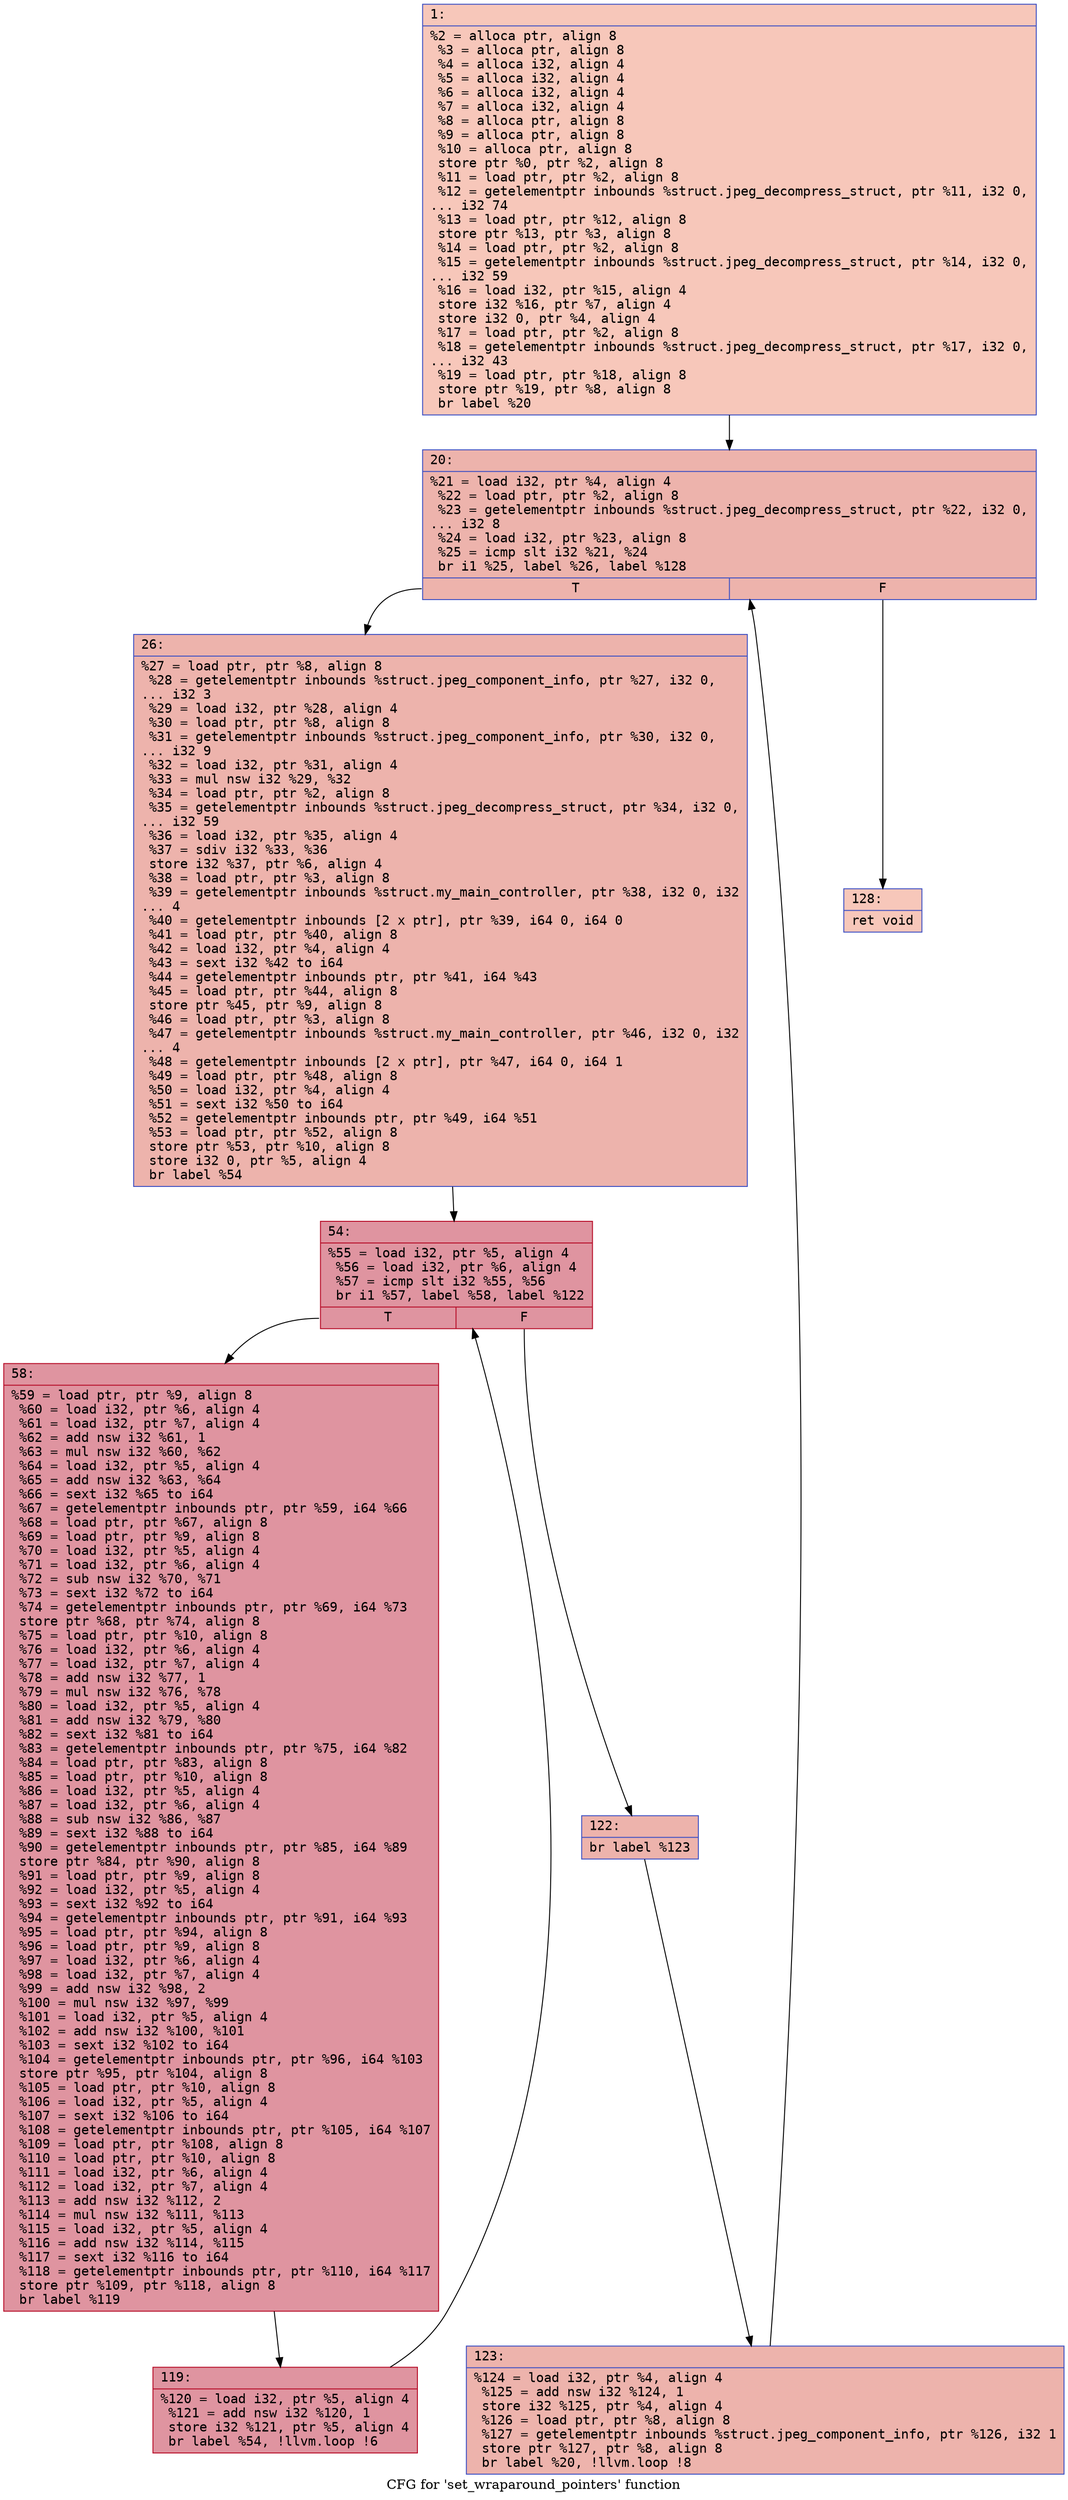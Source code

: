 digraph "CFG for 'set_wraparound_pointers' function" {
	label="CFG for 'set_wraparound_pointers' function";

	Node0x60000199bbb0 [shape=record,color="#3d50c3ff", style=filled, fillcolor="#ec7f6370" fontname="Courier",label="{1:\l|  %2 = alloca ptr, align 8\l  %3 = alloca ptr, align 8\l  %4 = alloca i32, align 4\l  %5 = alloca i32, align 4\l  %6 = alloca i32, align 4\l  %7 = alloca i32, align 4\l  %8 = alloca ptr, align 8\l  %9 = alloca ptr, align 8\l  %10 = alloca ptr, align 8\l  store ptr %0, ptr %2, align 8\l  %11 = load ptr, ptr %2, align 8\l  %12 = getelementptr inbounds %struct.jpeg_decompress_struct, ptr %11, i32 0,\l... i32 74\l  %13 = load ptr, ptr %12, align 8\l  store ptr %13, ptr %3, align 8\l  %14 = load ptr, ptr %2, align 8\l  %15 = getelementptr inbounds %struct.jpeg_decompress_struct, ptr %14, i32 0,\l... i32 59\l  %16 = load i32, ptr %15, align 4\l  store i32 %16, ptr %7, align 4\l  store i32 0, ptr %4, align 4\l  %17 = load ptr, ptr %2, align 8\l  %18 = getelementptr inbounds %struct.jpeg_decompress_struct, ptr %17, i32 0,\l... i32 43\l  %19 = load ptr, ptr %18, align 8\l  store ptr %19, ptr %8, align 8\l  br label %20\l}"];
	Node0x60000199bbb0 -> Node0x60000199bc00[tooltip="1 -> 20\nProbability 100.00%" ];
	Node0x60000199bc00 [shape=record,color="#3d50c3ff", style=filled, fillcolor="#d6524470" fontname="Courier",label="{20:\l|  %21 = load i32, ptr %4, align 4\l  %22 = load ptr, ptr %2, align 8\l  %23 = getelementptr inbounds %struct.jpeg_decompress_struct, ptr %22, i32 0,\l... i32 8\l  %24 = load i32, ptr %23, align 8\l  %25 = icmp slt i32 %21, %24\l  br i1 %25, label %26, label %128\l|{<s0>T|<s1>F}}"];
	Node0x60000199bc00:s0 -> Node0x60000199bc50[tooltip="20 -> 26\nProbability 96.88%" ];
	Node0x60000199bc00:s1 -> Node0x60000199be30[tooltip="20 -> 128\nProbability 3.12%" ];
	Node0x60000199bc50 [shape=record,color="#3d50c3ff", style=filled, fillcolor="#d6524470" fontname="Courier",label="{26:\l|  %27 = load ptr, ptr %8, align 8\l  %28 = getelementptr inbounds %struct.jpeg_component_info, ptr %27, i32 0,\l... i32 3\l  %29 = load i32, ptr %28, align 4\l  %30 = load ptr, ptr %8, align 8\l  %31 = getelementptr inbounds %struct.jpeg_component_info, ptr %30, i32 0,\l... i32 9\l  %32 = load i32, ptr %31, align 4\l  %33 = mul nsw i32 %29, %32\l  %34 = load ptr, ptr %2, align 8\l  %35 = getelementptr inbounds %struct.jpeg_decompress_struct, ptr %34, i32 0,\l... i32 59\l  %36 = load i32, ptr %35, align 4\l  %37 = sdiv i32 %33, %36\l  store i32 %37, ptr %6, align 4\l  %38 = load ptr, ptr %3, align 8\l  %39 = getelementptr inbounds %struct.my_main_controller, ptr %38, i32 0, i32\l... 4\l  %40 = getelementptr inbounds [2 x ptr], ptr %39, i64 0, i64 0\l  %41 = load ptr, ptr %40, align 8\l  %42 = load i32, ptr %4, align 4\l  %43 = sext i32 %42 to i64\l  %44 = getelementptr inbounds ptr, ptr %41, i64 %43\l  %45 = load ptr, ptr %44, align 8\l  store ptr %45, ptr %9, align 8\l  %46 = load ptr, ptr %3, align 8\l  %47 = getelementptr inbounds %struct.my_main_controller, ptr %46, i32 0, i32\l... 4\l  %48 = getelementptr inbounds [2 x ptr], ptr %47, i64 0, i64 1\l  %49 = load ptr, ptr %48, align 8\l  %50 = load i32, ptr %4, align 4\l  %51 = sext i32 %50 to i64\l  %52 = getelementptr inbounds ptr, ptr %49, i64 %51\l  %53 = load ptr, ptr %52, align 8\l  store ptr %53, ptr %10, align 8\l  store i32 0, ptr %5, align 4\l  br label %54\l}"];
	Node0x60000199bc50 -> Node0x60000199bca0[tooltip="26 -> 54\nProbability 100.00%" ];
	Node0x60000199bca0 [shape=record,color="#b70d28ff", style=filled, fillcolor="#b70d2870" fontname="Courier",label="{54:\l|  %55 = load i32, ptr %5, align 4\l  %56 = load i32, ptr %6, align 4\l  %57 = icmp slt i32 %55, %56\l  br i1 %57, label %58, label %122\l|{<s0>T|<s1>F}}"];
	Node0x60000199bca0:s0 -> Node0x60000199bcf0[tooltip="54 -> 58\nProbability 96.88%" ];
	Node0x60000199bca0:s1 -> Node0x60000199bd90[tooltip="54 -> 122\nProbability 3.12%" ];
	Node0x60000199bcf0 [shape=record,color="#b70d28ff", style=filled, fillcolor="#b70d2870" fontname="Courier",label="{58:\l|  %59 = load ptr, ptr %9, align 8\l  %60 = load i32, ptr %6, align 4\l  %61 = load i32, ptr %7, align 4\l  %62 = add nsw i32 %61, 1\l  %63 = mul nsw i32 %60, %62\l  %64 = load i32, ptr %5, align 4\l  %65 = add nsw i32 %63, %64\l  %66 = sext i32 %65 to i64\l  %67 = getelementptr inbounds ptr, ptr %59, i64 %66\l  %68 = load ptr, ptr %67, align 8\l  %69 = load ptr, ptr %9, align 8\l  %70 = load i32, ptr %5, align 4\l  %71 = load i32, ptr %6, align 4\l  %72 = sub nsw i32 %70, %71\l  %73 = sext i32 %72 to i64\l  %74 = getelementptr inbounds ptr, ptr %69, i64 %73\l  store ptr %68, ptr %74, align 8\l  %75 = load ptr, ptr %10, align 8\l  %76 = load i32, ptr %6, align 4\l  %77 = load i32, ptr %7, align 4\l  %78 = add nsw i32 %77, 1\l  %79 = mul nsw i32 %76, %78\l  %80 = load i32, ptr %5, align 4\l  %81 = add nsw i32 %79, %80\l  %82 = sext i32 %81 to i64\l  %83 = getelementptr inbounds ptr, ptr %75, i64 %82\l  %84 = load ptr, ptr %83, align 8\l  %85 = load ptr, ptr %10, align 8\l  %86 = load i32, ptr %5, align 4\l  %87 = load i32, ptr %6, align 4\l  %88 = sub nsw i32 %86, %87\l  %89 = sext i32 %88 to i64\l  %90 = getelementptr inbounds ptr, ptr %85, i64 %89\l  store ptr %84, ptr %90, align 8\l  %91 = load ptr, ptr %9, align 8\l  %92 = load i32, ptr %5, align 4\l  %93 = sext i32 %92 to i64\l  %94 = getelementptr inbounds ptr, ptr %91, i64 %93\l  %95 = load ptr, ptr %94, align 8\l  %96 = load ptr, ptr %9, align 8\l  %97 = load i32, ptr %6, align 4\l  %98 = load i32, ptr %7, align 4\l  %99 = add nsw i32 %98, 2\l  %100 = mul nsw i32 %97, %99\l  %101 = load i32, ptr %5, align 4\l  %102 = add nsw i32 %100, %101\l  %103 = sext i32 %102 to i64\l  %104 = getelementptr inbounds ptr, ptr %96, i64 %103\l  store ptr %95, ptr %104, align 8\l  %105 = load ptr, ptr %10, align 8\l  %106 = load i32, ptr %5, align 4\l  %107 = sext i32 %106 to i64\l  %108 = getelementptr inbounds ptr, ptr %105, i64 %107\l  %109 = load ptr, ptr %108, align 8\l  %110 = load ptr, ptr %10, align 8\l  %111 = load i32, ptr %6, align 4\l  %112 = load i32, ptr %7, align 4\l  %113 = add nsw i32 %112, 2\l  %114 = mul nsw i32 %111, %113\l  %115 = load i32, ptr %5, align 4\l  %116 = add nsw i32 %114, %115\l  %117 = sext i32 %116 to i64\l  %118 = getelementptr inbounds ptr, ptr %110, i64 %117\l  store ptr %109, ptr %118, align 8\l  br label %119\l}"];
	Node0x60000199bcf0 -> Node0x60000199bd40[tooltip="58 -> 119\nProbability 100.00%" ];
	Node0x60000199bd40 [shape=record,color="#b70d28ff", style=filled, fillcolor="#b70d2870" fontname="Courier",label="{119:\l|  %120 = load i32, ptr %5, align 4\l  %121 = add nsw i32 %120, 1\l  store i32 %121, ptr %5, align 4\l  br label %54, !llvm.loop !6\l}"];
	Node0x60000199bd40 -> Node0x60000199bca0[tooltip="119 -> 54\nProbability 100.00%" ];
	Node0x60000199bd90 [shape=record,color="#3d50c3ff", style=filled, fillcolor="#d6524470" fontname="Courier",label="{122:\l|  br label %123\l}"];
	Node0x60000199bd90 -> Node0x60000199bde0[tooltip="122 -> 123\nProbability 100.00%" ];
	Node0x60000199bde0 [shape=record,color="#3d50c3ff", style=filled, fillcolor="#d6524470" fontname="Courier",label="{123:\l|  %124 = load i32, ptr %4, align 4\l  %125 = add nsw i32 %124, 1\l  store i32 %125, ptr %4, align 4\l  %126 = load ptr, ptr %8, align 8\l  %127 = getelementptr inbounds %struct.jpeg_component_info, ptr %126, i32 1\l  store ptr %127, ptr %8, align 8\l  br label %20, !llvm.loop !8\l}"];
	Node0x60000199bde0 -> Node0x60000199bc00[tooltip="123 -> 20\nProbability 100.00%" ];
	Node0x60000199be30 [shape=record,color="#3d50c3ff", style=filled, fillcolor="#ec7f6370" fontname="Courier",label="{128:\l|  ret void\l}"];
}

